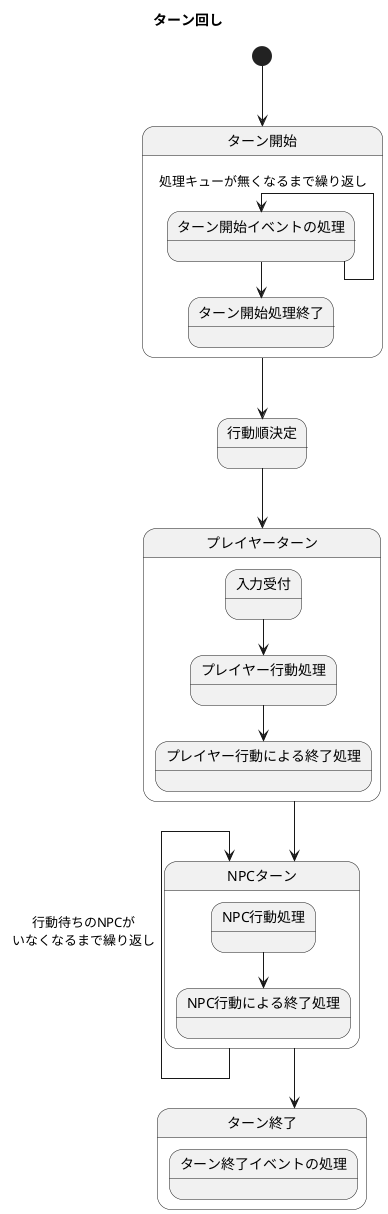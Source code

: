 @startuml
title ターン回し
skinparam Linetype ortho
state "ターン開始" as StartTurn{
	state "ターン開始イベントの処理" as StartTurnProcess
	state "ターン開始処理終了" as EndStartTurnProcess
}
state "行動順決定" as SortActTurn
state "プレイヤーターン" as PlayerProcess{
	state "入力受付" as WaitInput
	state "プレイヤー行動処理" as PlayerAct
	state "プレイヤー行動による終了処理" as PlayerEndProcess
}
state "NPCターン" as NPCTurn{
	state "NPC行動処理" as NPCAct
	state "NPC行動による終了処理" as NPCEndProcess
}
state "ターン終了" as EndTrun{
	state "ターン終了イベントの処理" as TurnEndProcess
}

[*] --> StartTurn
StartTurnProcess <-- StartTurnProcess : 処理キューが無くなるまで繰り返し
StartTurnProcess --> EndStartTurnProcess
StartTurn --> SortActTurn
SortActTurn --> PlayerProcess
WaitInput --> PlayerAct
PlayerAct --> PlayerEndProcess
PlayerProcess --> NPCTurn
NPCAct --> NPCEndProcess
NPCTurn <-- NPCTurn : 行動待ちのNPCが\nいなくなるまで繰り返し
NPCTurn --> EndTrun
@enduml
